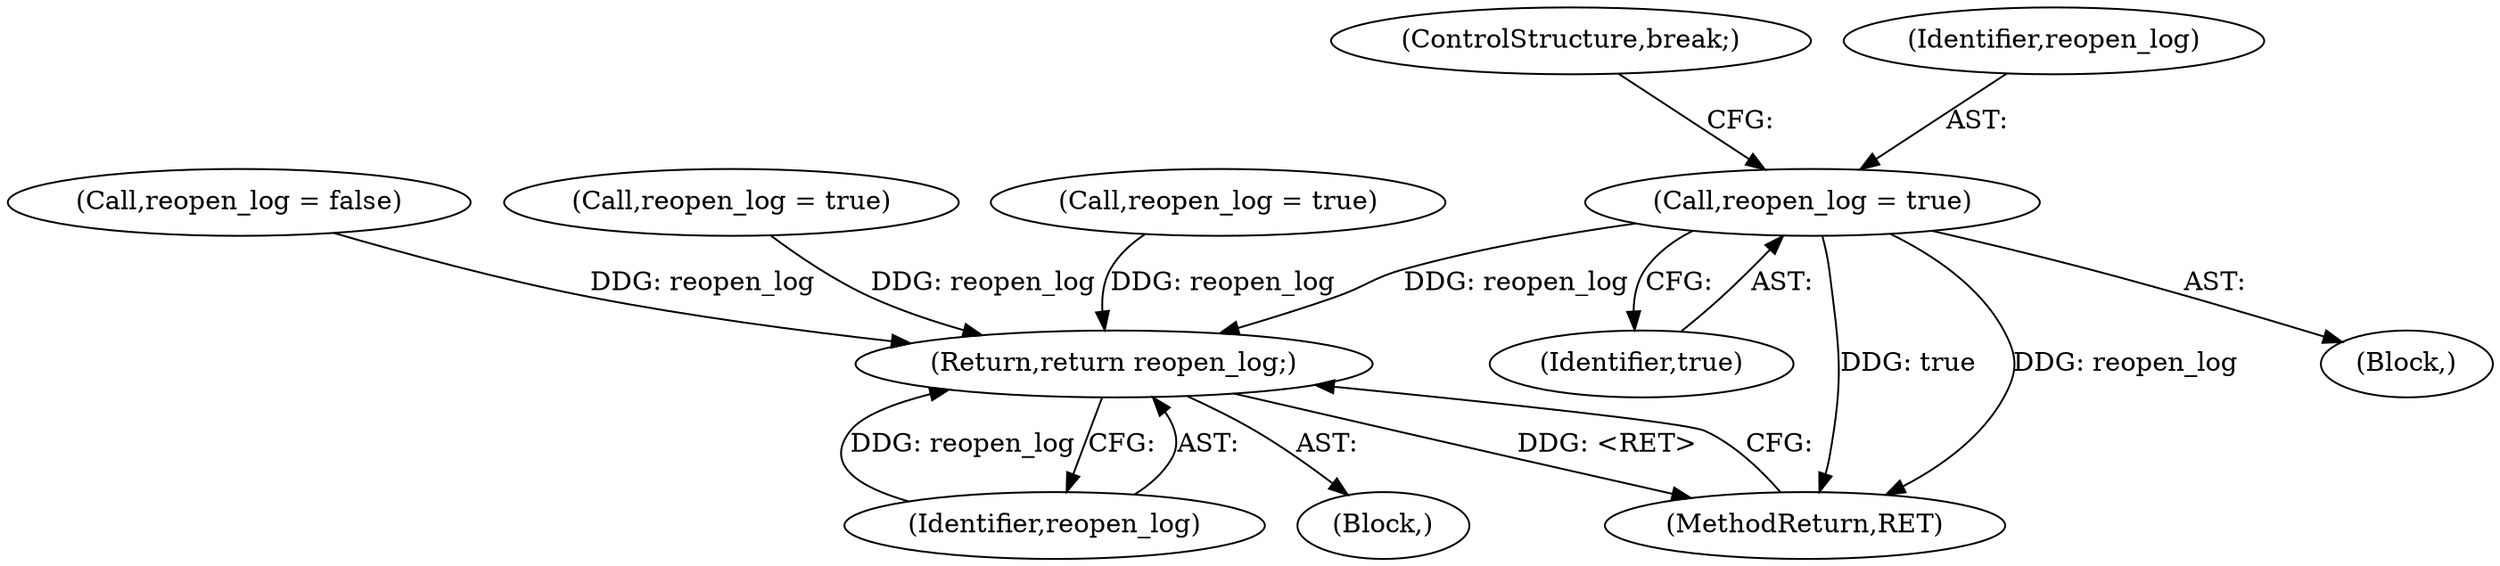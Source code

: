digraph "0_keepalived_04f2d32871bb3b11d7dc024039952f2fe2750306@API" {
"1000348" [label="(Call,reopen_log = true)"];
"1000745" [label="(Return,return reopen_log;)"];
"1000747" [label="(MethodReturn,RET)"];
"1000351" [label="(ControlStructure,break;)"];
"1000348" [label="(Call,reopen_log = true)"];
"1000746" [label="(Identifier,reopen_log)"];
"1000112" [label="(Call,reopen_log = false)"];
"1000745" [label="(Return,return reopen_log;)"];
"1000377" [label="(Call,reopen_log = true)"];
"1000349" [label="(Identifier,reopen_log)"];
"1000340" [label="(Block,)"];
"1000109" [label="(Block,)"];
"1000269" [label="(Call,reopen_log = true)"];
"1000350" [label="(Identifier,true)"];
"1000348" -> "1000340"  [label="AST: "];
"1000348" -> "1000350"  [label="CFG: "];
"1000349" -> "1000348"  [label="AST: "];
"1000350" -> "1000348"  [label="AST: "];
"1000351" -> "1000348"  [label="CFG: "];
"1000348" -> "1000747"  [label="DDG: reopen_log"];
"1000348" -> "1000747"  [label="DDG: true"];
"1000348" -> "1000745"  [label="DDG: reopen_log"];
"1000745" -> "1000109"  [label="AST: "];
"1000745" -> "1000746"  [label="CFG: "];
"1000746" -> "1000745"  [label="AST: "];
"1000747" -> "1000745"  [label="CFG: "];
"1000745" -> "1000747"  [label="DDG: <RET>"];
"1000746" -> "1000745"  [label="DDG: reopen_log"];
"1000377" -> "1000745"  [label="DDG: reopen_log"];
"1000112" -> "1000745"  [label="DDG: reopen_log"];
"1000269" -> "1000745"  [label="DDG: reopen_log"];
}
